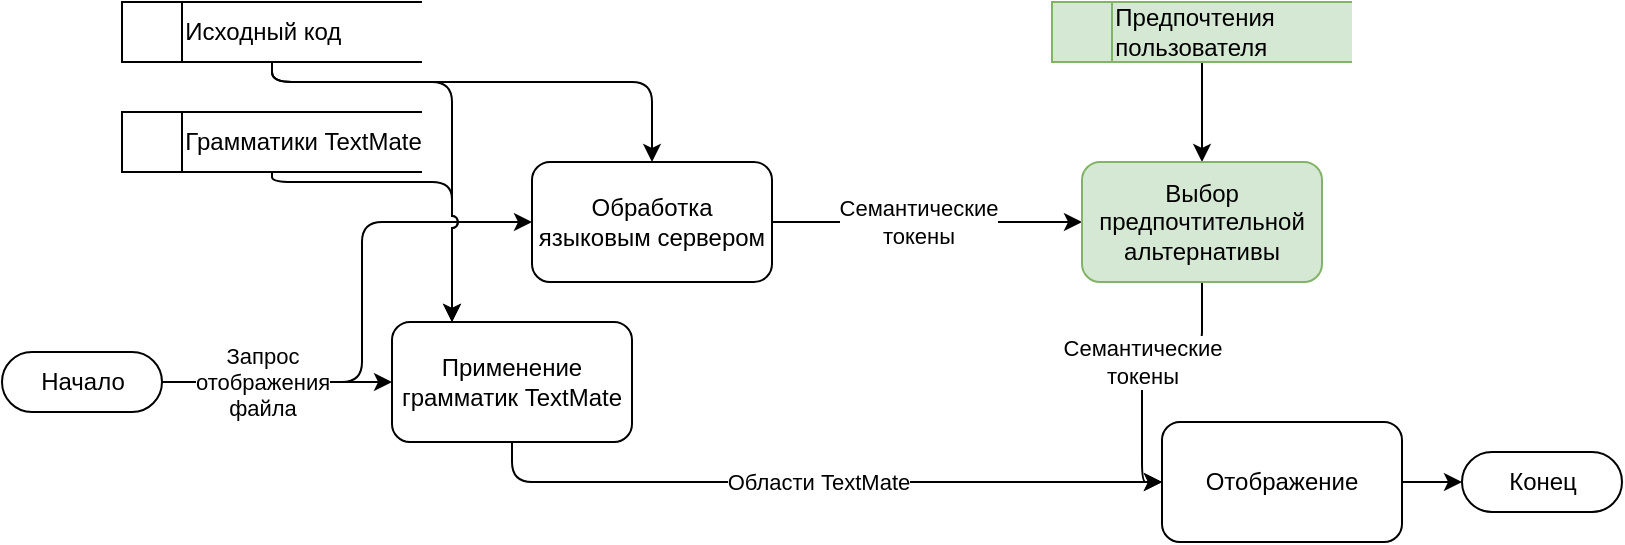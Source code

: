 <mxfile>
    <diagram id="puuKCWsszb7cGsgxzNBz" name="Page-1">
        <mxGraphModel dx="1076" dy="780" grid="1" gridSize="10" guides="1" tooltips="1" connect="1" arrows="1" fold="1" page="1" pageScale="1" pageWidth="850" pageHeight="1100" math="0" shadow="0">
            <root>
                <mxCell id="0"/>
                <mxCell id="1" parent="0"/>
                <mxCell id="2" value="Области TextMate" style="edgeStyle=orthogonalEdgeStyle;html=1;" parent="1" source="4" target="15" edge="1">
                    <mxGeometry relative="1" as="geometry">
                        <mxPoint x="455" y="800" as="targetPoint"/>
                        <Array as="points">
                            <mxPoint x="355" y="830"/>
                        </Array>
                    </mxGeometry>
                </mxCell>
                <mxCell id="3" style="edgeStyle=orthogonalEdgeStyle;html=1;exitX=1;exitY=0.5;exitDx=0;exitDy=0;exitPerimeter=0;entryX=0;entryY=0.5;entryDx=0;entryDy=0;jumpStyle=arc;" parent="1" source="11" target="13" edge="1">
                    <mxGeometry relative="1" as="geometry">
                        <Array as="points">
                            <mxPoint x="280" y="780"/>
                            <mxPoint x="280" y="700"/>
                        </Array>
                    </mxGeometry>
                </mxCell>
                <mxCell id="4" value="Применение грамматик TextMate" style="rounded=1;whiteSpace=wrap;html=1;" parent="1" vertex="1">
                    <mxGeometry x="295" y="750" width="120" height="60" as="geometry"/>
                </mxCell>
                <mxCell id="5" style="edgeStyle=orthogonalEdgeStyle;html=1;entryX=0.25;entryY=0;entryDx=0;entryDy=0;exitX=0.5;exitY=1;exitDx=0;exitDy=0;jumpStyle=arc;" parent="1" source="7" target="4" edge="1">
                    <mxGeometry relative="1" as="geometry">
                        <Array as="points">
                            <mxPoint x="235" y="630"/>
                            <mxPoint x="325" y="630"/>
                        </Array>
                    </mxGeometry>
                </mxCell>
                <mxCell id="6" style="edgeStyle=orthogonalEdgeStyle;html=1;" parent="1" source="7" target="13" edge="1">
                    <mxGeometry relative="1" as="geometry">
                        <Array as="points">
                            <mxPoint x="235" y="630"/>
                        </Array>
                    </mxGeometry>
                </mxCell>
                <mxCell id="7" value="&lt;span style=&quot;white-space: pre;&quot;&gt;&#9;&lt;/span&gt;Исходный код" style="html=1;dashed=0;whitespace=wrap;shape=mxgraph.dfd.dataStoreID;align=left;spacingLeft=3;points=[[0,0],[0.5,0],[1,0],[0,0.5],[1,0.5],[0,1],[0.5,1],[1,1]];" parent="1" vertex="1">
                    <mxGeometry x="160" y="590" width="150" height="30" as="geometry"/>
                </mxCell>
                <mxCell id="8" style="edgeStyle=orthogonalEdgeStyle;html=1;exitX=0.5;exitY=1;exitDx=0;exitDy=0;jumpStyle=arc;" parent="1" source="9" target="4" edge="1">
                    <mxGeometry relative="1" as="geometry">
                        <Array as="points">
                            <mxPoint x="235" y="680"/>
                            <mxPoint x="325" y="680"/>
                        </Array>
                    </mxGeometry>
                </mxCell>
                <mxCell id="9" value="&lt;span style=&quot;white-space: pre;&quot;&gt;&#9;&lt;/span&gt;Грамматики TextMate" style="html=1;dashed=0;whitespace=wrap;shape=mxgraph.dfd.dataStoreID;align=left;spacingLeft=3;points=[[0,0],[0.5,0],[1,0],[0,0.5],[1,0.5],[0,1],[0.5,1],[1,1]];" parent="1" vertex="1">
                    <mxGeometry x="160" y="645" width="150" height="30" as="geometry"/>
                </mxCell>
                <mxCell id="10" value="Запрос &lt;br&gt;отображения&lt;br&gt;файла" style="edgeStyle=none;html=1;exitX=1;exitY=0.5;exitDx=0;exitDy=0;exitPerimeter=0;" parent="1" source="11" target="4" edge="1">
                    <mxGeometry x="-0.13" relative="1" as="geometry">
                        <mxPoint as="offset"/>
                    </mxGeometry>
                </mxCell>
                <mxCell id="11" value="Начало" style="html=1;dashed=0;whitespace=wrap;shape=mxgraph.dfd.start" parent="1" vertex="1">
                    <mxGeometry x="100" y="765" width="80" height="30" as="geometry"/>
                </mxCell>
                <mxCell id="12" value="Семантические&lt;br&gt;токены" style="edgeStyle=orthogonalEdgeStyle;jumpStyle=arc;html=1;exitX=1;exitY=0.5;exitDx=0;exitDy=0;" parent="1" source="13" target="19" edge="1">
                    <mxGeometry x="-0.061" relative="1" as="geometry">
                        <mxPoint as="offset"/>
                    </mxGeometry>
                </mxCell>
                <mxCell id="13" value="Обработка языковым сервером" style="rounded=1;whiteSpace=wrap;html=1;" parent="1" vertex="1">
                    <mxGeometry x="365" y="670" width="120" height="60" as="geometry"/>
                </mxCell>
                <mxCell id="14" style="edgeStyle=orthogonalEdgeStyle;jumpStyle=arc;html=1;exitX=1;exitY=0.5;exitDx=0;exitDy=0;" parent="1" source="15" target="20" edge="1">
                    <mxGeometry relative="1" as="geometry"/>
                </mxCell>
                <mxCell id="15" value="Отображение" style="rounded=1;whiteSpace=wrap;html=1;" parent="1" vertex="1">
                    <mxGeometry x="680" y="800" width="120" height="60" as="geometry"/>
                </mxCell>
                <mxCell id="16" style="edgeStyle=orthogonalEdgeStyle;jumpStyle=arc;html=1;exitX=0.5;exitY=1;exitDx=0;exitDy=0;" parent="1" source="17" target="19" edge="1">
                    <mxGeometry relative="1" as="geometry"/>
                </mxCell>
                <mxCell id="17" value="&lt;span style=&quot;white-space: pre;&quot;&gt;&#9;&lt;/span&gt;Предпочтения&lt;br&gt;&lt;span style=&quot;white-space: pre;&quot;&gt;&#9;&lt;/span&gt;пользователя" style="html=1;dashed=0;whitespace=wrap;shape=mxgraph.dfd.dataStoreID;align=left;spacingLeft=3;points=[[0,0],[0.5,0],[1,0],[0,0.5],[1,0.5],[0,1],[0.5,1],[1,1]];fillColor=#d5e8d4;strokeColor=#82b366;" parent="1" vertex="1">
                    <mxGeometry x="625" y="590" width="150" height="30" as="geometry"/>
                </mxCell>
                <mxCell id="18" value="Семантические&lt;br style=&quot;border-color: var(--border-color);&quot;&gt;токены" style="edgeStyle=orthogonalEdgeStyle;jumpStyle=arc;html=1;exitX=0.5;exitY=1;exitDx=0;exitDy=0;entryX=0;entryY=0.5;entryDx=0;entryDy=0;" parent="1" source="19" target="15" edge="1">
                    <mxGeometry relative="1" as="geometry"/>
                </mxCell>
                <mxCell id="19" value="Выбор предпочтительной альтернативы" style="rounded=1;whiteSpace=wrap;html=1;fillColor=#d5e8d4;strokeColor=#82b366;" parent="1" vertex="1">
                    <mxGeometry x="640" y="670" width="120" height="60" as="geometry"/>
                </mxCell>
                <mxCell id="20" value="Конец" style="html=1;dashed=0;whitespace=wrap;shape=mxgraph.dfd.start" parent="1" vertex="1">
                    <mxGeometry x="830" y="815" width="80" height="30" as="geometry"/>
                </mxCell>
            </root>
        </mxGraphModel>
    </diagram>
</mxfile>